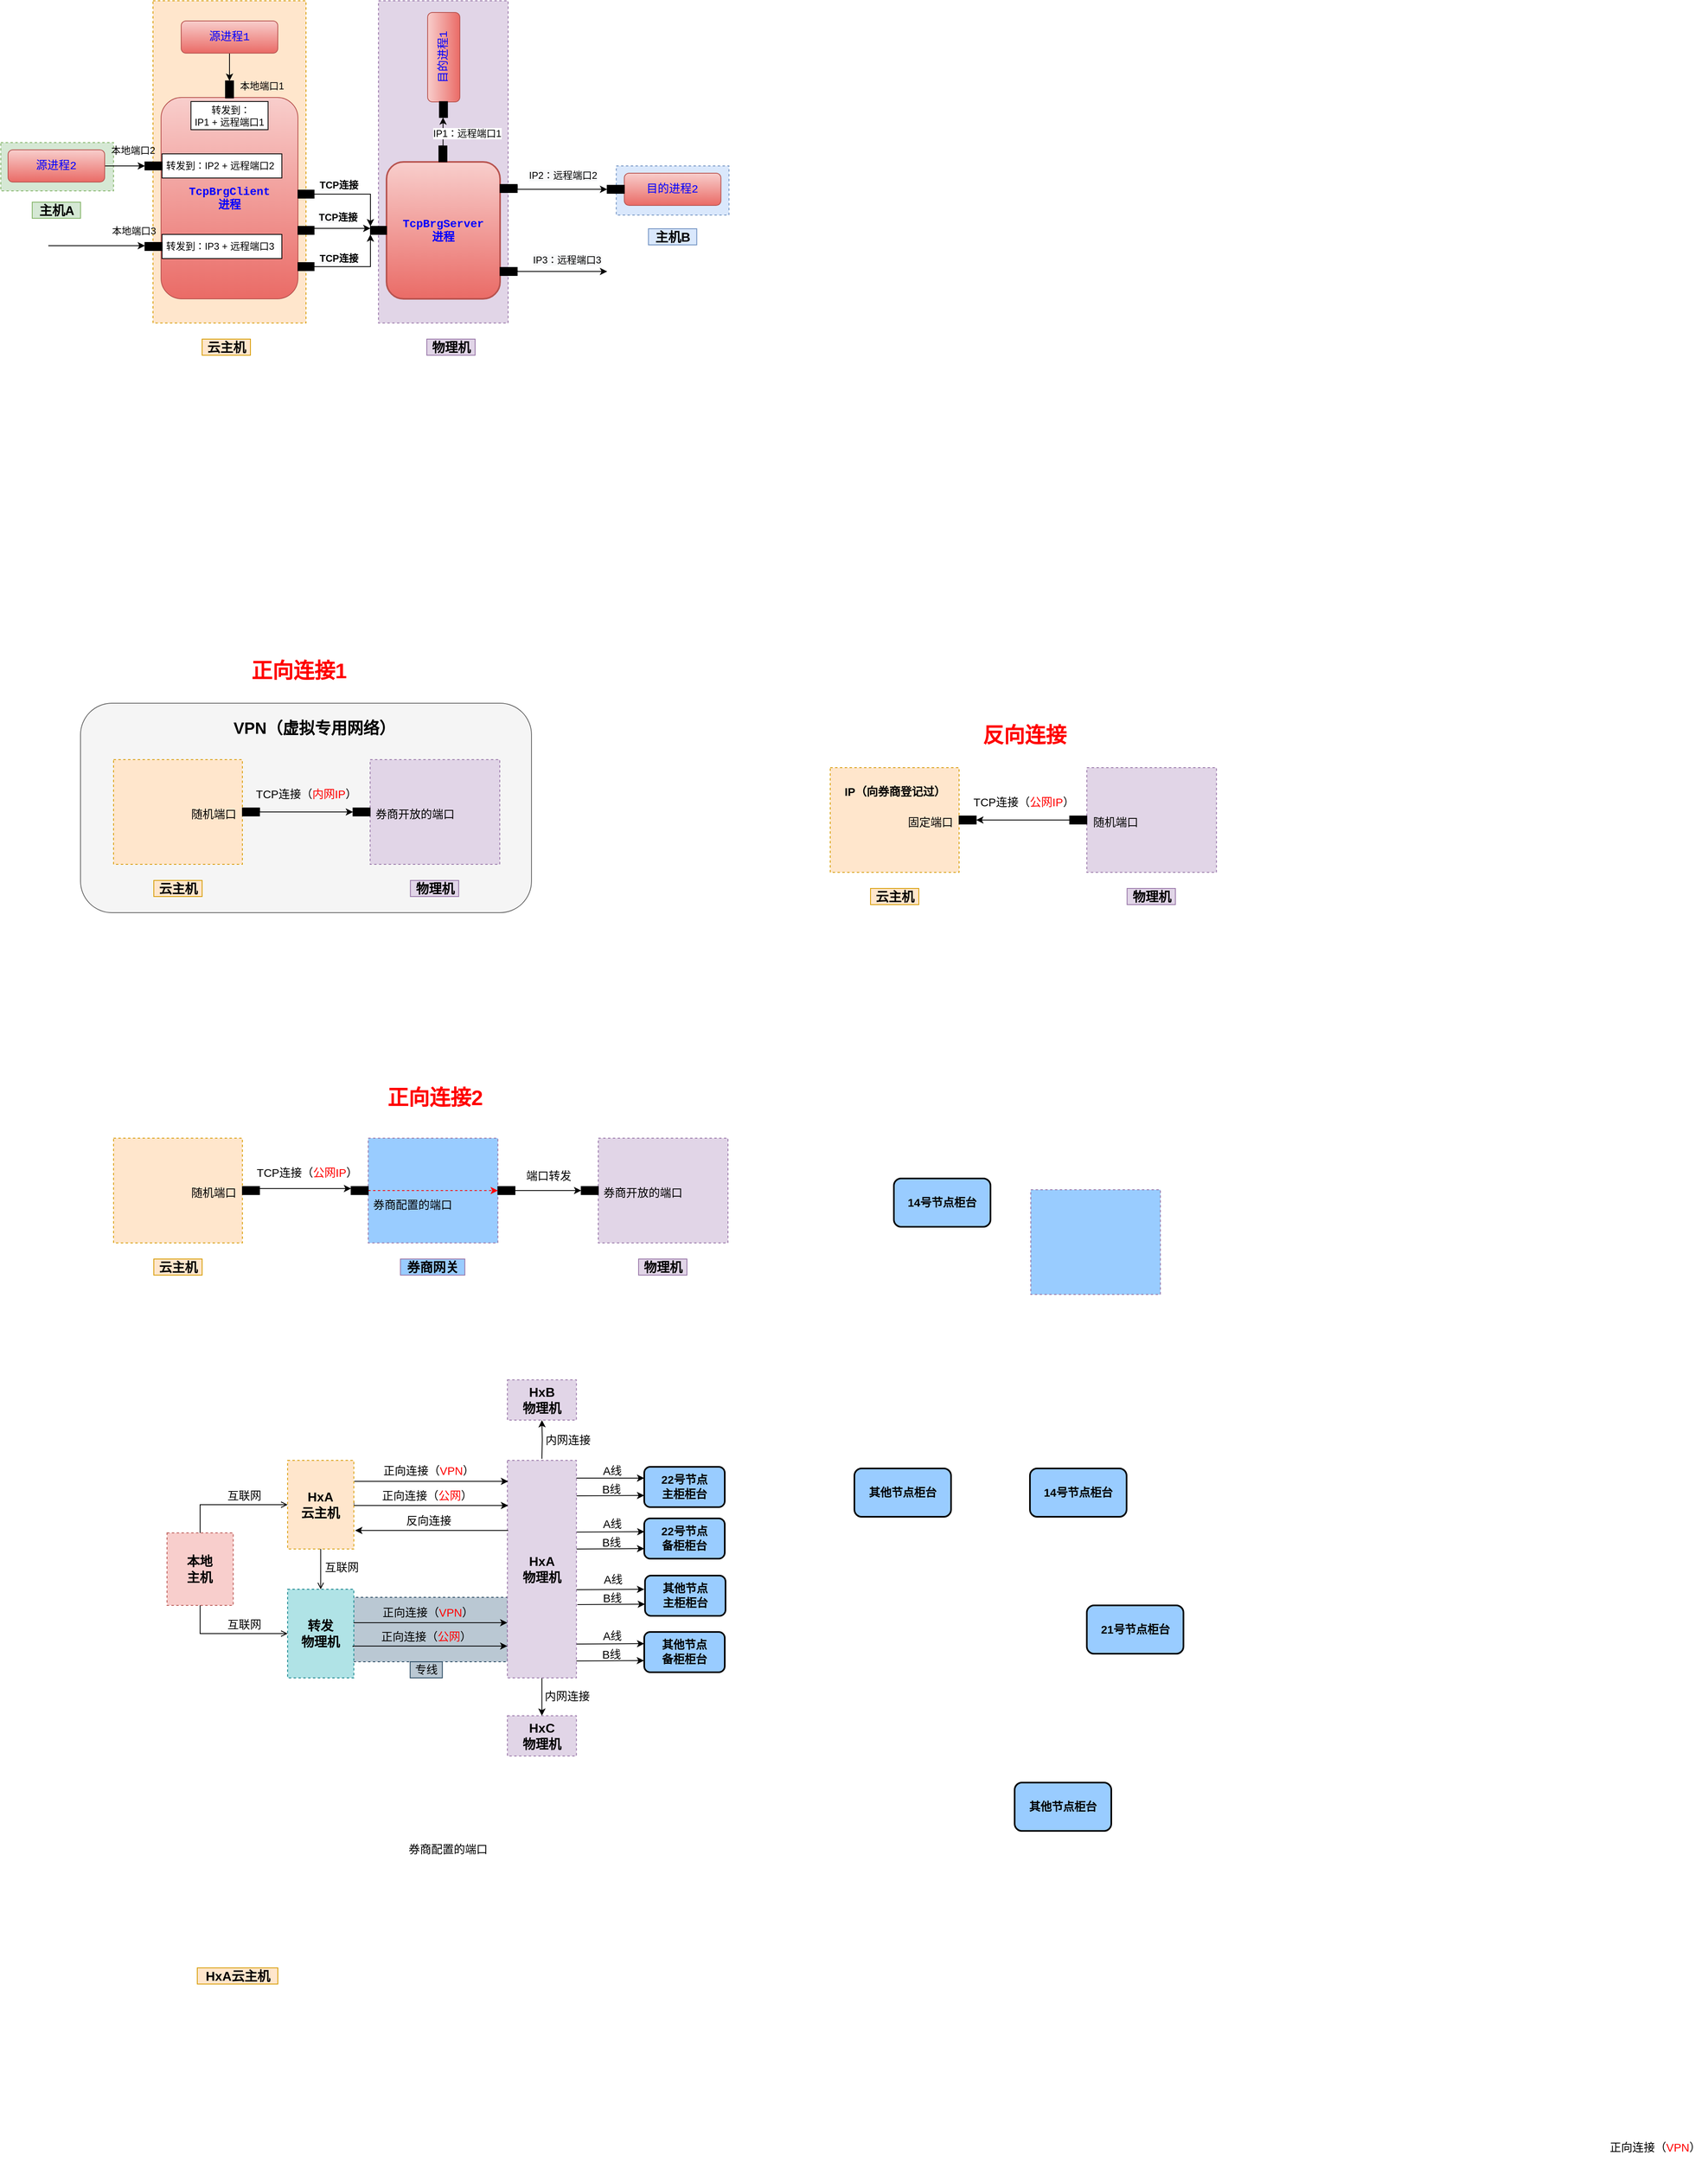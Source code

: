 <mxfile version="17.4.1" type="github">
  <diagram id="ZvBWjjgQ0p8d6c_FjP97" name="Page-1">
    <mxGraphModel dx="2062" dy="1132" grid="1" gridSize="10" guides="1" tooltips="1" connect="1" arrows="1" fold="1" page="1" pageScale="1" pageWidth="100000" pageHeight="200000" math="0" shadow="0">
      <root>
        <mxCell id="0" />
        <mxCell id="1" parent="0" />
        <mxCell id="j7vHxcb8zDsieq4lH_zf-29" value="" style="rounded=0;whiteSpace=wrap;html=1;dashed=1;fillColor=#bac8d3;strokeColor=#23445d;" vertex="1" parent="1">
          <mxGeometry x="630" y="2200" width="200" height="80" as="geometry" />
        </mxCell>
        <mxCell id="T0Rulth9kIuPlHk8iEL6-117" value="" style="rounded=0;whiteSpace=wrap;html=1;fillColor=#d5e8d4;dashed=1;strokeColor=#82b366;" parent="1" vertex="1">
          <mxGeometry x="201" y="394" width="140" height="60" as="geometry" />
        </mxCell>
        <mxCell id="T0Rulth9kIuPlHk8iEL6-58" value="" style="rounded=1;whiteSpace=wrap;html=1;fillColor=#f5f5f5;fontColor=#333333;strokeColor=#666666;" parent="1" vertex="1">
          <mxGeometry x="300" y="1090" width="560" height="260" as="geometry" />
        </mxCell>
        <mxCell id="Z9xgoCtB_bgihMzi4D6J-79" value="" style="rounded=0;whiteSpace=wrap;html=1;fillColor=#dae8fc;dashed=1;strokeColor=#6c8ebf;" parent="1" vertex="1">
          <mxGeometry x="965.25" y="423" width="140" height="61" as="geometry" />
        </mxCell>
        <mxCell id="Z9xgoCtB_bgihMzi4D6J-59" value="" style="rounded=0;whiteSpace=wrap;html=1;fillColor=#e1d5e7;dashed=1;strokeColor=#9673a6;" parent="1" vertex="1">
          <mxGeometry x="670" y="218" width="161" height="400" as="geometry" />
        </mxCell>
        <mxCell id="Z9xgoCtB_bgihMzi4D6J-57" value="" style="rounded=0;whiteSpace=wrap;html=1;fillColor=#ffe6cc;dashed=1;strokeColor=#d79b00;" parent="1" vertex="1">
          <mxGeometry x="390" y="218" width="190" height="400" as="geometry" />
        </mxCell>
        <mxCell id="Z9xgoCtB_bgihMzi4D6J-1" value="&lt;font face=&quot;Courier New&quot; style=&quot;font-size: 14px&quot; color=&quot;#0000ff&quot;&gt;&lt;span style=&quot;font-weight: 700&quot;&gt;TcpBrgClient&lt;/span&gt;&lt;br style=&quot;font-weight: 700&quot;&gt;&lt;span style=&quot;font-weight: 700&quot;&gt;进程&lt;/span&gt;&lt;/font&gt;" style="rounded=1;whiteSpace=wrap;html=1;fillColor=#f8cecc;gradientColor=#ea6b66;strokeColor=#b85450;" parent="1" vertex="1">
          <mxGeometry x="400" y="338" width="170" height="250" as="geometry" />
        </mxCell>
        <mxCell id="Z9xgoCtB_bgihMzi4D6J-7" value="" style="group" parent="1" vertex="1" connectable="0">
          <mxGeometry x="418.63" y="343" width="114" height="35" as="geometry" />
        </mxCell>
        <mxCell id="Z9xgoCtB_bgihMzi4D6J-2" value="&amp;nbsp;转发到：&lt;br&gt;IP1 + 远程端口1" style="rounded=0;whiteSpace=wrap;html=1;align=center;" parent="Z9xgoCtB_bgihMzi4D6J-7" vertex="1">
          <mxGeometry x="18.5" width="95.75" height="35" as="geometry" />
        </mxCell>
        <mxCell id="Z9xgoCtB_bgihMzi4D6J-8" value="本地端口1" style="text;html=1;resizable=0;autosize=1;align=center;verticalAlign=middle;points=[];fillColor=none;strokeColor=none;rounded=0;" parent="1" vertex="1">
          <mxGeometry x="489.63" y="314" width="70" height="20" as="geometry" />
        </mxCell>
        <mxCell id="Z9xgoCtB_bgihMzi4D6J-10" value="" style="group" parent="1" vertex="1" connectable="0">
          <mxGeometry x="380" y="508" width="170" height="30" as="geometry" />
        </mxCell>
        <mxCell id="Z9xgoCtB_bgihMzi4D6J-11" value="&amp;nbsp;转发到：IP3 + 远程端口3" style="rounded=0;whiteSpace=wrap;html=1;align=left;" parent="Z9xgoCtB_bgihMzi4D6J-10" vertex="1">
          <mxGeometry x="21.25" width="148.75" height="30" as="geometry" />
        </mxCell>
        <mxCell id="Z9xgoCtB_bgihMzi4D6J-12" value="" style="rounded=0;whiteSpace=wrap;html=1;fillColor=#000000;" parent="Z9xgoCtB_bgihMzi4D6J-10" vertex="1">
          <mxGeometry y="10" width="21.25" height="10" as="geometry" />
        </mxCell>
        <mxCell id="Z9xgoCtB_bgihMzi4D6J-13" value="" style="group" parent="1" vertex="1" connectable="0">
          <mxGeometry x="380" y="408" width="170" height="30" as="geometry" />
        </mxCell>
        <mxCell id="Z9xgoCtB_bgihMzi4D6J-14" value="&amp;nbsp;转发到：IP2 + 远程端口2" style="rounded=0;whiteSpace=wrap;html=1;align=left;" parent="Z9xgoCtB_bgihMzi4D6J-13" vertex="1">
          <mxGeometry x="21.25" width="148.75" height="30" as="geometry" />
        </mxCell>
        <mxCell id="Z9xgoCtB_bgihMzi4D6J-15" value="" style="rounded=0;whiteSpace=wrap;html=1;fillColor=#000000;" parent="Z9xgoCtB_bgihMzi4D6J-13" vertex="1">
          <mxGeometry y="10" width="21.25" height="10" as="geometry" />
        </mxCell>
        <mxCell id="Z9xgoCtB_bgihMzi4D6J-20" value="本地端口2" style="text;html=1;resizable=0;autosize=1;align=center;verticalAlign=middle;points=[];fillColor=none;strokeColor=none;rounded=0;" parent="1" vertex="1">
          <mxGeometry x="330" y="394" width="70" height="20" as="geometry" />
        </mxCell>
        <mxCell id="Z9xgoCtB_bgihMzi4D6J-21" value="本地端口3" style="text;html=1;resizable=0;autosize=1;align=center;verticalAlign=middle;points=[];fillColor=none;strokeColor=none;rounded=0;" parent="1" vertex="1">
          <mxGeometry x="331" y="494" width="70" height="20" as="geometry" />
        </mxCell>
        <mxCell id="Z9xgoCtB_bgihMzi4D6J-23" value="&lt;font face=&quot;Courier New&quot; style=&quot;font-size: 14px&quot; color=&quot;#0000ff&quot;&gt;&lt;span style=&quot;font-weight: 700&quot;&gt;TcpBrgServer&lt;/span&gt;&lt;br style=&quot;font-weight: 700&quot;&gt;&lt;span style=&quot;font-weight: 700&quot;&gt;进程&lt;/span&gt;&lt;/font&gt;" style="rounded=1;whiteSpace=wrap;html=1;strokeWidth=2;fillColor=#f8cecc;strokeColor=#b85450;gradientColor=#ea6b66;" parent="1" vertex="1">
          <mxGeometry x="680" y="418" width="141" height="170" as="geometry" />
        </mxCell>
        <mxCell id="Z9xgoCtB_bgihMzi4D6J-31" style="edgeStyle=orthogonalEdgeStyle;rounded=0;orthogonalLoop=1;jettySize=auto;html=1;exitX=1;exitY=0.5;exitDx=0;exitDy=0;entryX=0;entryY=0;entryDx=0;entryDy=0;" parent="1" source="Z9xgoCtB_bgihMzi4D6J-24" target="Z9xgoCtB_bgihMzi4D6J-30" edge="1">
          <mxGeometry relative="1" as="geometry" />
        </mxCell>
        <mxCell id="Z9xgoCtB_bgihMzi4D6J-24" value="" style="rounded=0;whiteSpace=wrap;html=1;fillColor=#000000;" parent="1" vertex="1">
          <mxGeometry x="570" y="453" width="20" height="10" as="geometry" />
        </mxCell>
        <mxCell id="Z9xgoCtB_bgihMzi4D6J-32" style="edgeStyle=orthogonalEdgeStyle;rounded=0;orthogonalLoop=1;jettySize=auto;html=1;exitX=1;exitY=0.25;exitDx=0;exitDy=0;entryX=0;entryY=0.25;entryDx=0;entryDy=0;" parent="1" source="Z9xgoCtB_bgihMzi4D6J-25" target="Z9xgoCtB_bgihMzi4D6J-30" edge="1">
          <mxGeometry relative="1" as="geometry">
            <mxPoint x="740" y="501" as="targetPoint" />
          </mxGeometry>
        </mxCell>
        <mxCell id="Z9xgoCtB_bgihMzi4D6J-25" value="" style="rounded=0;whiteSpace=wrap;html=1;fillColor=#000000;" parent="1" vertex="1">
          <mxGeometry x="570" y="498" width="20" height="10" as="geometry" />
        </mxCell>
        <mxCell id="Z9xgoCtB_bgihMzi4D6J-33" style="edgeStyle=orthogonalEdgeStyle;rounded=0;orthogonalLoop=1;jettySize=auto;html=1;exitX=1;exitY=0.5;exitDx=0;exitDy=0;entryX=0;entryY=1;entryDx=0;entryDy=0;" parent="1" source="Z9xgoCtB_bgihMzi4D6J-26" target="Z9xgoCtB_bgihMzi4D6J-30" edge="1">
          <mxGeometry relative="1" as="geometry">
            <mxPoint x="740" y="503" as="targetPoint" />
          </mxGeometry>
        </mxCell>
        <mxCell id="Z9xgoCtB_bgihMzi4D6J-26" value="" style="rounded=0;whiteSpace=wrap;html=1;fillColor=#000000;" parent="1" vertex="1">
          <mxGeometry x="570" y="543" width="20" height="10" as="geometry" />
        </mxCell>
        <mxCell id="Z9xgoCtB_bgihMzi4D6J-30" value="" style="rounded=0;whiteSpace=wrap;html=1;fillColor=#000000;" parent="1" vertex="1">
          <mxGeometry x="660" y="498" width="20" height="10" as="geometry" />
        </mxCell>
        <mxCell id="Z9xgoCtB_bgihMzi4D6J-58" value="&lt;font style=&quot;font-size: 16px&quot;&gt;云主机&lt;/font&gt;" style="text;html=1;align=center;verticalAlign=middle;resizable=0;points=[];autosize=1;strokeColor=#d79b00;fillColor=#ffe6cc;fontStyle=1" parent="1" vertex="1">
          <mxGeometry x="451" y="638" width="60" height="20" as="geometry" />
        </mxCell>
        <mxCell id="Z9xgoCtB_bgihMzi4D6J-61" value="&lt;font style=&quot;font-size: 16px&quot;&gt;物理机&lt;/font&gt;" style="text;html=1;align=center;verticalAlign=middle;resizable=0;points=[];autosize=1;strokeColor=#9673a6;fillColor=#e1d5e7;fontStyle=1" parent="1" vertex="1">
          <mxGeometry x="730" y="638" width="60" height="20" as="geometry" />
        </mxCell>
        <mxCell id="Z9xgoCtB_bgihMzi4D6J-74" style="edgeStyle=orthogonalEdgeStyle;rounded=0;orthogonalLoop=1;jettySize=auto;html=1;exitX=1;exitY=0.5;exitDx=0;exitDy=0;entryX=0;entryY=0.75;entryDx=0;entryDy=0;fontSize=16;" parent="1" edge="1">
          <mxGeometry relative="1" as="geometry">
            <mxPoint x="747.006" y="398.175" as="sourcePoint" />
            <mxPoint x="750.186" y="362.825" as="targetPoint" />
          </mxGeometry>
        </mxCell>
        <mxCell id="Z9xgoCtB_bgihMzi4D6J-73" value="" style="rounded=0;whiteSpace=wrap;html=1;fillColor=#000000;rotation=-90;" parent="1" vertex="1">
          <mxGeometry x="740.181" y="403" width="19.651" height="10" as="geometry" />
        </mxCell>
        <mxCell id="Z9xgoCtB_bgihMzi4D6J-78" style="edgeStyle=orthogonalEdgeStyle;rounded=0;orthogonalLoop=1;jettySize=auto;html=1;exitX=1;exitY=0.25;exitDx=0;exitDy=0;entryX=0;entryY=0.5;entryDx=0;entryDy=0;fontSize=16;" parent="1" edge="1">
          <mxGeometry relative="1" as="geometry">
            <Array as="points">
              <mxPoint x="842" y="554" />
            </Array>
            <mxPoint x="842.25" y="552.5" as="sourcePoint" />
            <mxPoint x="954" y="554" as="targetPoint" />
          </mxGeometry>
        </mxCell>
        <mxCell id="Z9xgoCtB_bgihMzi4D6J-75" value="" style="rounded=0;whiteSpace=wrap;html=1;fillColor=#000000;" parent="1" vertex="1">
          <mxGeometry x="821" y="549" width="21.25" height="10" as="geometry" />
        </mxCell>
        <mxCell id="Z9xgoCtB_bgihMzi4D6J-77" style="edgeStyle=orthogonalEdgeStyle;rounded=0;orthogonalLoop=1;jettySize=auto;html=1;exitX=1;exitY=0;exitDx=0;exitDy=0;entryX=0;entryY=0.5;entryDx=0;entryDy=0;fontSize=16;" parent="1" target="Z9xgoCtB_bgihMzi4D6J-43" edge="1">
          <mxGeometry relative="1" as="geometry">
            <Array as="points">
              <mxPoint x="842" y="452" />
            </Array>
            <mxPoint x="842.25" y="447" as="sourcePoint" />
          </mxGeometry>
        </mxCell>
        <mxCell id="Z9xgoCtB_bgihMzi4D6J-76" value="" style="rounded=0;whiteSpace=wrap;html=1;fillColor=#000000;" parent="1" vertex="1">
          <mxGeometry x="821" y="446" width="21.25" height="10" as="geometry" />
        </mxCell>
        <mxCell id="Z9xgoCtB_bgihMzi4D6J-80" value="&lt;font style=&quot;font-size: 16px&quot;&gt;主机B&lt;/font&gt;" style="text;html=1;align=center;verticalAlign=middle;resizable=0;points=[];autosize=1;strokeColor=#6c8ebf;fillColor=#dae8fc;fontStyle=1" parent="1" vertex="1">
          <mxGeometry x="1005.25" y="501" width="60" height="20" as="geometry" />
        </mxCell>
        <mxCell id="T0Rulth9kIuPlHk8iEL6-3" value="" style="rounded=0;whiteSpace=wrap;html=1;fillColor=#e1d5e7;dashed=1;strokeColor=#9673a6;" parent="1" vertex="1">
          <mxGeometry x="659.62" y="1160" width="161" height="130" as="geometry" />
        </mxCell>
        <mxCell id="T0Rulth9kIuPlHk8iEL6-4" value="" style="rounded=0;whiteSpace=wrap;html=1;fillColor=#ffe6cc;dashed=1;strokeColor=#d79b00;" parent="1" vertex="1">
          <mxGeometry x="341" y="1160" width="160" height="130" as="geometry" />
        </mxCell>
        <mxCell id="T0Rulth9kIuPlHk8iEL6-47" value="&lt;span style=&quot;font-size: 16px&quot;&gt;云主机&lt;/span&gt;" style="text;html=1;align=center;verticalAlign=middle;resizable=0;points=[];autosize=1;strokeColor=#d79b00;fillColor=#ffe6cc;fontStyle=1" parent="1" vertex="1">
          <mxGeometry x="391" y="1310" width="60" height="20" as="geometry" />
        </mxCell>
        <mxCell id="T0Rulth9kIuPlHk8iEL6-48" value="&lt;font style=&quot;font-size: 16px&quot;&gt;物理机&lt;/font&gt;" style="text;html=1;align=center;verticalAlign=middle;resizable=0;points=[];autosize=1;strokeColor=#9673a6;fillColor=#e1d5e7;fontStyle=1" parent="1" vertex="1">
          <mxGeometry x="709.62" y="1310" width="60" height="20" as="geometry" />
        </mxCell>
        <mxCell id="T0Rulth9kIuPlHk8iEL6-59" value="&lt;b&gt;&lt;font style=&quot;font-size: 20px&quot;&gt;VPN（虚拟专用网络）&lt;/font&gt;&lt;/b&gt;" style="text;html=1;resizable=0;autosize=1;align=center;verticalAlign=middle;points=[];fillColor=none;strokeColor=none;rounded=0;" parent="1" vertex="1">
          <mxGeometry x="480" y="1110" width="220" height="20" as="geometry" />
        </mxCell>
        <mxCell id="T0Rulth9kIuPlHk8iEL6-60" value="" style="rounded=0;whiteSpace=wrap;html=1;fillColor=#000000;" parent="1" vertex="1">
          <mxGeometry x="638.37" y="1220" width="21.25" height="10" as="geometry" />
        </mxCell>
        <mxCell id="T0Rulth9kIuPlHk8iEL6-61" style="edgeStyle=orthogonalEdgeStyle;rounded=0;orthogonalLoop=1;jettySize=auto;html=1;exitX=1;exitY=0;exitDx=0;exitDy=0;entryX=0;entryY=0.5;entryDx=0;entryDy=0;fontSize=16;" parent="1" source="T0Rulth9kIuPlHk8iEL6-62" target="T0Rulth9kIuPlHk8iEL6-60" edge="1">
          <mxGeometry relative="1" as="geometry">
            <Array as="points">
              <mxPoint x="522" y="1225" />
            </Array>
          </mxGeometry>
        </mxCell>
        <mxCell id="T0Rulth9kIuPlHk8iEL6-62" value="" style="rounded=0;whiteSpace=wrap;html=1;fillColor=#000000;" parent="1" vertex="1">
          <mxGeometry x="501" y="1220" width="21.25" height="10" as="geometry" />
        </mxCell>
        <mxCell id="T0Rulth9kIuPlHk8iEL6-63" value="&lt;font style=&quot;font-size: 14px&quot;&gt;TCP连接（&lt;font color=&quot;#ff0000&quot;&gt;内网IP&lt;/font&gt;）&lt;br&gt;&lt;/font&gt;" style="text;html=1;resizable=0;autosize=1;align=center;verticalAlign=middle;points=[];fillColor=none;strokeColor=none;rounded=0;fontSize=24;imageWidth=26;imageAspect=0;" parent="1" vertex="1">
          <mxGeometry x="510" y="1180" width="140" height="40" as="geometry" />
        </mxCell>
        <mxCell id="T0Rulth9kIuPlHk8iEL6-64" value="&lt;font style=&quot;font-size: 14px&quot;&gt;券商开放的端口&lt;/font&gt;" style="text;html=1;resizable=0;autosize=1;align=center;verticalAlign=middle;points=[];fillColor=none;strokeColor=none;rounded=0;fontSize=24;" parent="1" vertex="1">
          <mxGeometry x="659.62" y="1205" width="110" height="40" as="geometry" />
        </mxCell>
        <mxCell id="T0Rulth9kIuPlHk8iEL6-65" value="&lt;font style=&quot;font-size: 14px&quot;&gt;随机端口&lt;/font&gt;" style="text;html=1;resizable=0;autosize=1;align=center;verticalAlign=middle;points=[];fillColor=none;strokeColor=none;rounded=0;fontSize=24;" parent="1" vertex="1">
          <mxGeometry x="430" y="1205" width="70" height="40" as="geometry" />
        </mxCell>
        <mxCell id="T0Rulth9kIuPlHk8iEL6-66" value="&lt;b&gt;&lt;font style=&quot;font-size: 26px&quot;&gt;正向连接1&lt;/font&gt;&lt;/b&gt;" style="text;html=1;resizable=0;autosize=1;align=center;verticalAlign=middle;points=[];fillColor=none;strokeColor=none;rounded=0;fontColor=#FF0000;" parent="1" vertex="1">
          <mxGeometry x="506" y="1040" width="130" height="20" as="geometry" />
        </mxCell>
        <mxCell id="T0Rulth9kIuPlHk8iEL6-69" value="" style="rounded=0;whiteSpace=wrap;html=1;fillColor=#e1d5e7;dashed=1;strokeColor=#9673a6;" parent="1" vertex="1">
          <mxGeometry x="1549.62" y="1170" width="161" height="130" as="geometry" />
        </mxCell>
        <mxCell id="T0Rulth9kIuPlHk8iEL6-70" value="" style="rounded=0;whiteSpace=wrap;html=1;fillColor=#ffe6cc;dashed=1;strokeColor=#d79b00;" parent="1" vertex="1">
          <mxGeometry x="1231" y="1170" width="160" height="130" as="geometry" />
        </mxCell>
        <mxCell id="T0Rulth9kIuPlHk8iEL6-71" value="&lt;span style=&quot;font-size: 16px&quot;&gt;云主机&lt;/span&gt;" style="text;html=1;align=center;verticalAlign=middle;resizable=0;points=[];autosize=1;strokeColor=#d79b00;fillColor=#ffe6cc;fontStyle=1" parent="1" vertex="1">
          <mxGeometry x="1281" y="1320" width="60" height="20" as="geometry" />
        </mxCell>
        <mxCell id="T0Rulth9kIuPlHk8iEL6-72" value="&lt;font style=&quot;font-size: 16px&quot;&gt;物理机&lt;/font&gt;" style="text;html=1;align=center;verticalAlign=middle;resizable=0;points=[];autosize=1;strokeColor=#9673a6;fillColor=#e1d5e7;fontStyle=1" parent="1" vertex="1">
          <mxGeometry x="1599.62" y="1320" width="60" height="20" as="geometry" />
        </mxCell>
        <mxCell id="T0Rulth9kIuPlHk8iEL6-81" style="edgeStyle=orthogonalEdgeStyle;rounded=0;orthogonalLoop=1;jettySize=auto;html=1;entryX=1;entryY=0.5;entryDx=0;entryDy=0;fontSize=14;fontColor=#FF0000;" parent="1" source="T0Rulth9kIuPlHk8iEL6-74" target="T0Rulth9kIuPlHk8iEL6-76" edge="1">
          <mxGeometry relative="1" as="geometry" />
        </mxCell>
        <mxCell id="T0Rulth9kIuPlHk8iEL6-74" value="" style="rounded=0;whiteSpace=wrap;html=1;fillColor=#000000;" parent="1" vertex="1">
          <mxGeometry x="1528.37" y="1230" width="21.25" height="10" as="geometry" />
        </mxCell>
        <mxCell id="T0Rulth9kIuPlHk8iEL6-76" value="" style="rounded=0;whiteSpace=wrap;html=1;fillColor=#000000;" parent="1" vertex="1">
          <mxGeometry x="1391" y="1230" width="21.25" height="10" as="geometry" />
        </mxCell>
        <mxCell id="T0Rulth9kIuPlHk8iEL6-77" value="&lt;font style=&quot;font-size: 14px&quot;&gt;TCP连接（&lt;font color=&quot;#ff0000&quot;&gt;公网IP&lt;/font&gt;）&lt;br&gt;&lt;/font&gt;" style="text;html=1;resizable=0;autosize=1;align=center;verticalAlign=middle;points=[];fillColor=none;strokeColor=none;rounded=0;fontSize=24;imageWidth=26;imageAspect=0;" parent="1" vertex="1">
          <mxGeometry x="1401" y="1190" width="140" height="40" as="geometry" />
        </mxCell>
        <mxCell id="T0Rulth9kIuPlHk8iEL6-78" value="&lt;font style=&quot;font-size: 14px&quot;&gt;随机端口&lt;/font&gt;" style="text;html=1;resizable=0;autosize=1;align=center;verticalAlign=middle;points=[];fillColor=none;strokeColor=none;rounded=0;fontSize=24;" parent="1" vertex="1">
          <mxGeometry x="1549.62" y="1215" width="70" height="40" as="geometry" />
        </mxCell>
        <mxCell id="T0Rulth9kIuPlHk8iEL6-79" value="&lt;font style=&quot;font-size: 14px&quot;&gt;固定端口&lt;/font&gt;" style="text;html=1;resizable=0;autosize=1;align=center;verticalAlign=middle;points=[];fillColor=none;strokeColor=none;rounded=0;fontSize=24;" parent="1" vertex="1">
          <mxGeometry x="1320" y="1215" width="70" height="40" as="geometry" />
        </mxCell>
        <mxCell id="T0Rulth9kIuPlHk8iEL6-80" value="&lt;b&gt;&lt;font style=&quot;font-size: 26px&quot;&gt;反向连接&lt;/font&gt;&lt;/b&gt;" style="text;html=1;resizable=0;autosize=1;align=center;verticalAlign=middle;points=[];fillColor=none;strokeColor=none;rounded=0;fontColor=#FF0000;" parent="1" vertex="1">
          <mxGeometry x="1412.25" y="1120" width="120" height="20" as="geometry" />
        </mxCell>
        <mxCell id="T0Rulth9kIuPlHk8iEL6-82" value="&lt;span&gt;&lt;font style=&quot;font-size: 14px&quot;&gt;&lt;b&gt;IP（向券商登记过）&lt;/b&gt;&lt;/font&gt;&lt;/span&gt;" style="text;html=1;resizable=0;autosize=1;align=center;verticalAlign=middle;points=[];fillColor=none;strokeColor=none;rounded=0;fontStyle=0" parent="1" vertex="1">
          <mxGeometry x="1241" y="1190" width="140" height="20" as="geometry" />
        </mxCell>
        <mxCell id="T0Rulth9kIuPlHk8iEL6-84" value="" style="rounded=0;whiteSpace=wrap;html=1;fillColor=#e1d5e7;dashed=1;strokeColor=#9673a6;" parent="1" vertex="1">
          <mxGeometry x="943.0" y="1630" width="161" height="130" as="geometry" />
        </mxCell>
        <mxCell id="T0Rulth9kIuPlHk8iEL6-85" value="" style="rounded=0;whiteSpace=wrap;html=1;fillColor=#ffe6cc;dashed=1;strokeColor=#d79b00;" parent="1" vertex="1">
          <mxGeometry x="341" y="1630" width="160" height="130" as="geometry" />
        </mxCell>
        <mxCell id="T0Rulth9kIuPlHk8iEL6-86" value="&lt;span style=&quot;font-size: 16px&quot;&gt;云主机&lt;/span&gt;" style="text;html=1;align=center;verticalAlign=middle;resizable=0;points=[];autosize=1;strokeColor=#d79b00;fillColor=#ffe6cc;fontStyle=1" parent="1" vertex="1">
          <mxGeometry x="391" y="1780" width="60" height="20" as="geometry" />
        </mxCell>
        <mxCell id="T0Rulth9kIuPlHk8iEL6-87" value="&lt;font style=&quot;font-size: 16px&quot;&gt;物理机&lt;/font&gt;" style="text;html=1;align=center;verticalAlign=middle;resizable=0;points=[];autosize=1;strokeColor=#9673a6;fillColor=#e1d5e7;fontStyle=1" parent="1" vertex="1">
          <mxGeometry x="993.0" y="1780" width="60" height="20" as="geometry" />
        </mxCell>
        <mxCell id="T0Rulth9kIuPlHk8iEL6-89" value="" style="rounded=0;whiteSpace=wrap;html=1;fillColor=#000000;" parent="1" vertex="1">
          <mxGeometry x="921.75" y="1690" width="21.25" height="10" as="geometry" />
        </mxCell>
        <mxCell id="T0Rulth9kIuPlHk8iEL6-100" style="edgeStyle=orthogonalEdgeStyle;rounded=0;orthogonalLoop=1;jettySize=auto;html=1;exitX=1;exitY=0.25;exitDx=0;exitDy=0;entryX=0;entryY=0.25;entryDx=0;entryDy=0;fontSize=14;fontColor=#FF0000;" parent="1" source="T0Rulth9kIuPlHk8iEL6-91" target="T0Rulth9kIuPlHk8iEL6-98" edge="1">
          <mxGeometry relative="1" as="geometry" />
        </mxCell>
        <mxCell id="T0Rulth9kIuPlHk8iEL6-91" value="" style="rounded=0;whiteSpace=wrap;html=1;fillColor=#000000;" parent="1" vertex="1">
          <mxGeometry x="501" y="1690" width="21.25" height="10" as="geometry" />
        </mxCell>
        <mxCell id="T0Rulth9kIuPlHk8iEL6-92" value="&lt;font style=&quot;font-size: 14px&quot;&gt;TCP连接（&lt;font color=&quot;#ff0000&quot;&gt;公网IP&lt;/font&gt;）&lt;br&gt;&lt;/font&gt;" style="text;html=1;resizable=0;autosize=1;align=center;verticalAlign=middle;points=[];fillColor=none;strokeColor=none;rounded=0;fontSize=24;imageWidth=26;imageAspect=0;" parent="1" vertex="1">
          <mxGeometry x="511" y="1650" width="140" height="40" as="geometry" />
        </mxCell>
        <mxCell id="T0Rulth9kIuPlHk8iEL6-93" value="&lt;font style=&quot;font-size: 14px&quot;&gt;券商开放的端口&lt;/font&gt;" style="text;html=1;resizable=0;autosize=1;align=center;verticalAlign=middle;points=[];fillColor=none;strokeColor=none;rounded=0;fontSize=24;" parent="1" vertex="1">
          <mxGeometry x="943" y="1675" width="110" height="40" as="geometry" />
        </mxCell>
        <mxCell id="T0Rulth9kIuPlHk8iEL6-94" value="&lt;font style=&quot;font-size: 14px&quot;&gt;随机端口&lt;/font&gt;" style="text;html=1;resizable=0;autosize=1;align=center;verticalAlign=middle;points=[];fillColor=none;strokeColor=none;rounded=0;fontSize=24;" parent="1" vertex="1">
          <mxGeometry x="430" y="1675" width="70" height="40" as="geometry" />
        </mxCell>
        <mxCell id="T0Rulth9kIuPlHk8iEL6-95" value="&lt;b&gt;&lt;font style=&quot;font-size: 26px&quot;&gt;正向连接2&lt;/font&gt;&lt;/b&gt;" style="text;html=1;resizable=0;autosize=1;align=center;verticalAlign=middle;points=[];fillColor=none;strokeColor=none;rounded=0;fontColor=#FF0000;" parent="1" vertex="1">
          <mxGeometry x="675.12" y="1570" width="130" height="20" as="geometry" />
        </mxCell>
        <mxCell id="T0Rulth9kIuPlHk8iEL6-96" value="" style="rounded=0;whiteSpace=wrap;html=1;fillColor=#99CCFF;dashed=1;strokeColor=#9673a6;" parent="1" vertex="1">
          <mxGeometry x="657.25" y="1630" width="161" height="130" as="geometry" />
        </mxCell>
        <mxCell id="T0Rulth9kIuPlHk8iEL6-97" value="&lt;font style=&quot;font-size: 16px&quot;&gt;券商网关&lt;/font&gt;" style="text;html=1;align=center;verticalAlign=middle;resizable=0;points=[];autosize=1;strokeColor=#9673a6;fillColor=#99CCFF;fontStyle=1" parent="1" vertex="1">
          <mxGeometry x="697.25" y="1780" width="80" height="20" as="geometry" />
        </mxCell>
        <mxCell id="T0Rulth9kIuPlHk8iEL6-104" style="edgeStyle=orthogonalEdgeStyle;rounded=0;orthogonalLoop=1;jettySize=auto;html=1;exitX=1;exitY=0.5;exitDx=0;exitDy=0;entryX=1;entryY=0.5;entryDx=0;entryDy=0;fontSize=14;fontColor=#9999FF;dashed=1;strokeColor=#FF0000;" parent="1" source="T0Rulth9kIuPlHk8iEL6-98" target="T0Rulth9kIuPlHk8iEL6-96" edge="1">
          <mxGeometry relative="1" as="geometry">
            <Array as="points">
              <mxPoint x="750" y="1695" />
              <mxPoint x="750" y="1695" />
            </Array>
          </mxGeometry>
        </mxCell>
        <mxCell id="T0Rulth9kIuPlHk8iEL6-98" value="" style="rounded=0;whiteSpace=wrap;html=1;fillColor=#000000;" parent="1" vertex="1">
          <mxGeometry x="636" y="1690" width="21.25" height="10" as="geometry" />
        </mxCell>
        <mxCell id="T0Rulth9kIuPlHk8iEL6-99" value="&lt;font style=&quot;font-size: 14px&quot;&gt;券商配置的端口&lt;/font&gt;" style="text;html=1;resizable=0;autosize=1;align=center;verticalAlign=middle;points=[];fillColor=none;strokeColor=none;rounded=0;fontSize=24;" parent="1" vertex="1">
          <mxGeometry x="657.25" y="1690" width="110" height="40" as="geometry" />
        </mxCell>
        <mxCell id="T0Rulth9kIuPlHk8iEL6-102" style="edgeStyle=orthogonalEdgeStyle;rounded=0;orthogonalLoop=1;jettySize=auto;html=1;exitX=1;exitY=0.5;exitDx=0;exitDy=0;entryX=0;entryY=0.5;entryDx=0;entryDy=0;fontSize=14;fontColor=#9999FF;" parent="1" source="T0Rulth9kIuPlHk8iEL6-101" target="T0Rulth9kIuPlHk8iEL6-89" edge="1">
          <mxGeometry relative="1" as="geometry" />
        </mxCell>
        <mxCell id="T0Rulth9kIuPlHk8iEL6-101" value="" style="rounded=0;whiteSpace=wrap;html=1;fillColor=#000000;" parent="1" vertex="1">
          <mxGeometry x="818.25" y="1690" width="21.25" height="10" as="geometry" />
        </mxCell>
        <mxCell id="T0Rulth9kIuPlHk8iEL6-103" value="&lt;font style=&quot;font-size: 14px&quot;&gt;端口转发&lt;br&gt;&lt;/font&gt;" style="text;html=1;resizable=0;autosize=1;align=center;verticalAlign=middle;points=[];fillColor=none;strokeColor=none;rounded=0;fontSize=24;imageWidth=26;imageAspect=0;" parent="1" vertex="1">
          <mxGeometry x="846" y="1654" width="70" height="40" as="geometry" />
        </mxCell>
        <mxCell id="T0Rulth9kIuPlHk8iEL6-106" value="&lt;span style=&quot;color: rgb(0 , 0 , 0) ; font-family: &amp;#34;helvetica&amp;#34; ; font-size: 12px ; font-style: normal ; font-weight: 400 ; letter-spacing: normal ; text-align: center ; text-indent: 0px ; text-transform: none ; word-spacing: 0px ; background-color: rgb(248 , 249 , 250) ; display: inline ; float: none&quot;&gt;IP2：远程端口2&lt;/span&gt;" style="text;whiteSpace=wrap;html=1;fontSize=14;fontFamily=Courier New;fontColor=#0000FF;" parent="1" vertex="1">
          <mxGeometry x="855" y="420" width="110" height="30" as="geometry" />
        </mxCell>
        <mxCell id="T0Rulth9kIuPlHk8iEL6-107" value="&lt;span style=&quot;color: rgb(0 , 0 , 0) ; font-family: &amp;#34;helvetica&amp;#34; ; font-size: 12px ; font-style: normal ; font-weight: 400 ; letter-spacing: normal ; text-align: center ; text-indent: 0px ; text-transform: none ; word-spacing: 0px ; background-color: rgb(248 , 249 , 250) ; display: inline ; float: none&quot;&gt;IP3：远程端口3&lt;/span&gt;" style="text;whiteSpace=wrap;html=1;fontSize=14;fontFamily=Courier New;fontColor=#0000FF;" parent="1" vertex="1">
          <mxGeometry x="860.25" y="525" width="110" height="30" as="geometry" />
        </mxCell>
        <mxCell id="T0Rulth9kIuPlHk8iEL6-109" value="&lt;span style=&quot;color: rgb(0 , 0 , 0) ; font-family: &amp;#34;helvetica&amp;#34; ; font-size: 12px ; font-style: normal ; font-weight: 400 ; letter-spacing: normal ; text-align: center ; text-indent: 0px ; text-transform: none ; word-spacing: 0px ; background-color: rgb(255 , 255 , 255) ; display: inline ; float: none&quot;&gt;IP1：远程端口1&lt;/span&gt;" style="text;whiteSpace=wrap;html=1;fontSize=14;fontFamily=Courier New;fontColor=#0000FF;" parent="1" vertex="1">
          <mxGeometry x="736" y="368" width="110" height="30" as="geometry" />
        </mxCell>
        <mxCell id="Z9xgoCtB_bgihMzi4D6J-42" value="&lt;span&gt;&lt;font face=&quot;Courier New&quot; style=&quot;font-size: 14px&quot; color=&quot;#0000ff&quot;&gt;目的进程2&lt;/font&gt;&lt;/span&gt;" style="rounded=1;whiteSpace=wrap;html=1;fillColor=#f8cecc;gradientColor=#ea6b66;strokeColor=#b85450;" parent="1" vertex="1">
          <mxGeometry x="975.25" y="432" width="120" height="40" as="geometry" />
        </mxCell>
        <mxCell id="Z9xgoCtB_bgihMzi4D6J-43" value="" style="rounded=0;whiteSpace=wrap;html=1;fillColor=#000000;" parent="1" vertex="1">
          <mxGeometry x="954" y="447" width="21.25" height="10" as="geometry" />
        </mxCell>
        <mxCell id="Z9xgoCtB_bgihMzi4D6J-37" value="&lt;span&gt;&lt;font face=&quot;Courier New&quot; style=&quot;font-size: 14px&quot; color=&quot;#0000ff&quot;&gt;目的进程1&lt;/font&gt;&lt;/span&gt;" style="rounded=1;whiteSpace=wrap;html=1;fillColor=#f8cecc;rotation=-90;gradientColor=#ea6b66;strokeColor=#b85450;" parent="1" vertex="1">
          <mxGeometry x="695.548" y="268" width="110.969" height="40" as="geometry" />
        </mxCell>
        <mxCell id="Z9xgoCtB_bgihMzi4D6J-38" value="" style="rounded=0;whiteSpace=wrap;html=1;fillColor=#000000;rotation=-90;" parent="1" vertex="1">
          <mxGeometry x="740.861" y="348" width="19.651" height="10" as="geometry" />
        </mxCell>
        <mxCell id="Z9xgoCtB_bgihMzi4D6J-72" style="edgeStyle=orthogonalEdgeStyle;rounded=0;orthogonalLoop=1;jettySize=auto;html=1;exitX=0.25;exitY=0;exitDx=0;exitDy=0;entryX=1;entryY=0.5;entryDx=0;entryDy=0;fontSize=16;" parent="1" source="Z9xgoCtB_bgihMzi4D6J-38" target="Z9xgoCtB_bgihMzi4D6J-38" edge="1">
          <mxGeometry relative="1" as="geometry" />
        </mxCell>
        <mxCell id="T0Rulth9kIuPlHk8iEL6-115" style="edgeStyle=orthogonalEdgeStyle;rounded=0;orthogonalLoop=1;jettySize=auto;html=1;exitX=0.5;exitY=1;exitDx=0;exitDy=0;entryX=0;entryY=0.5;entryDx=0;entryDy=0;fontFamily=Courier New;fontSize=14;fontColor=#0000FF;strokeColor=#000000;" parent="1" source="T0Rulth9kIuPlHk8iEL6-114" target="Z9xgoCtB_bgihMzi4D6J-5" edge="1">
          <mxGeometry relative="1" as="geometry" />
        </mxCell>
        <mxCell id="T0Rulth9kIuPlHk8iEL6-114" value="&lt;span&gt;&lt;font face=&quot;Courier New&quot; style=&quot;font-size: 14px&quot; color=&quot;#0000ff&quot;&gt;源进程1&lt;/font&gt;&lt;/span&gt;" style="rounded=1;whiteSpace=wrap;html=1;fillColor=#f8cecc;gradientColor=#ea6b66;strokeColor=#b85450;" parent="1" vertex="1">
          <mxGeometry x="425" y="243" width="120" height="40" as="geometry" />
        </mxCell>
        <mxCell id="T0Rulth9kIuPlHk8iEL6-123" style="edgeStyle=orthogonalEdgeStyle;rounded=0;orthogonalLoop=1;jettySize=auto;html=1;exitX=1;exitY=0.5;exitDx=0;exitDy=0;entryX=0;entryY=0.5;entryDx=0;entryDy=0;fontFamily=Courier New;fontSize=14;fontColor=#0000FF;strokeColor=#000000;" parent="1" source="T0Rulth9kIuPlHk8iEL6-116" target="Z9xgoCtB_bgihMzi4D6J-15" edge="1">
          <mxGeometry relative="1" as="geometry" />
        </mxCell>
        <mxCell id="T0Rulth9kIuPlHk8iEL6-116" value="&lt;span&gt;&lt;font face=&quot;Courier New&quot; style=&quot;font-size: 14px&quot; color=&quot;#0000ff&quot;&gt;源进程2&lt;/font&gt;&lt;/span&gt;" style="rounded=1;whiteSpace=wrap;html=1;fillColor=#f8cecc;gradientColor=#ea6b66;strokeColor=#b85450;" parent="1" vertex="1">
          <mxGeometry x="210" y="403" width="120" height="40" as="geometry" />
        </mxCell>
        <mxCell id="T0Rulth9kIuPlHk8iEL6-119" value="&lt;font style=&quot;font-size: 16px&quot;&gt;主机A&lt;/font&gt;" style="text;html=1;align=center;verticalAlign=middle;resizable=0;points=[];autosize=1;strokeColor=#82b366;fillColor=#d5e8d4;fontStyle=1;" parent="1" vertex="1">
          <mxGeometry x="240" y="468" width="60" height="20" as="geometry" />
        </mxCell>
        <mxCell id="Z9xgoCtB_bgihMzi4D6J-5" value="" style="rounded=0;whiteSpace=wrap;html=1;fillColor=#000000;rotation=90;" parent="1" vertex="1">
          <mxGeometry x="474.38" y="323" width="21.25" height="10" as="geometry" />
        </mxCell>
        <mxCell id="T0Rulth9kIuPlHk8iEL6-124" value="&lt;span style=&quot;color: rgb(0 , 0 , 0) ; font-family: &amp;#34;helvetica&amp;#34; ; font-size: 12px ; font-style: normal ; letter-spacing: normal ; text-align: center ; text-indent: 0px ; text-transform: none ; word-spacing: 0px ; background-color: rgb(248 , 249 , 250) ; display: inline ; float: none&quot;&gt;&lt;b&gt;TCP连接&lt;/b&gt;&lt;/span&gt;" style="text;whiteSpace=wrap;html=1;fontSize=14;fontFamily=Courier New;fontColor=#0000FF;" parent="1" vertex="1">
          <mxGeometry x="595" y="432" width="59" height="30" as="geometry" />
        </mxCell>
        <mxCell id="T0Rulth9kIuPlHk8iEL6-125" value="&lt;span style=&quot;color: rgb(0 , 0 , 0) ; font-family: &amp;#34;helvetica&amp;#34; ; font-size: 12px ; font-style: normal ; letter-spacing: normal ; text-align: center ; text-indent: 0px ; text-transform: none ; word-spacing: 0px ; background-color: rgb(248 , 249 , 250) ; display: inline ; float: none&quot;&gt;&lt;b&gt;TCP连接&lt;/b&gt;&lt;/span&gt;" style="text;whiteSpace=wrap;html=1;fontSize=14;fontFamily=Courier New;fontColor=#0000FF;" parent="1" vertex="1">
          <mxGeometry x="594" y="472" width="59" height="30" as="geometry" />
        </mxCell>
        <mxCell id="T0Rulth9kIuPlHk8iEL6-126" value="&lt;span style=&quot;color: rgb(0 , 0 , 0) ; font-family: &amp;#34;helvetica&amp;#34; ; font-size: 12px ; font-style: normal ; letter-spacing: normal ; text-align: center ; text-indent: 0px ; text-transform: none ; word-spacing: 0px ; background-color: rgb(248 , 249 , 250) ; display: inline ; float: none&quot;&gt;&lt;b&gt;TCP连接&lt;/b&gt;&lt;/span&gt;" style="text;whiteSpace=wrap;html=1;fontSize=14;fontFamily=Courier New;fontColor=#0000FF;" parent="1" vertex="1">
          <mxGeometry x="595" y="523" width="59" height="30" as="geometry" />
        </mxCell>
        <mxCell id="T0Rulth9kIuPlHk8iEL6-130" style="edgeStyle=orthogonalEdgeStyle;rounded=0;orthogonalLoop=1;jettySize=auto;html=1;fontSize=16;" parent="1" edge="1">
          <mxGeometry relative="1" as="geometry">
            <Array as="points">
              <mxPoint x="331" y="522" />
            </Array>
            <mxPoint x="260" y="522" as="sourcePoint" />
            <mxPoint x="380" y="522" as="targetPoint" />
          </mxGeometry>
        </mxCell>
        <mxCell id="T0Rulth9kIuPlHk8iEL6-172" style="edgeStyle=orthogonalEdgeStyle;rounded=0;orthogonalLoop=1;jettySize=auto;html=1;exitX=0.5;exitY=1;exitDx=0;exitDy=0;entryX=0.5;entryY=0;entryDx=0;entryDy=0;fontFamily=Helvetica;fontSize=14;fontColor=#000000;strokeColor=#000000;" parent="1" source="T0Rulth9kIuPlHk8iEL6-131" target="T0Rulth9kIuPlHk8iEL6-166" edge="1">
          <mxGeometry relative="1" as="geometry">
            <mxPoint x="872.935" y="2294" as="sourcePoint" />
          </mxGeometry>
        </mxCell>
        <mxCell id="T0Rulth9kIuPlHk8iEL6-173" style="edgeStyle=orthogonalEdgeStyle;rounded=0;orthogonalLoop=1;jettySize=auto;html=1;exitX=0.5;exitY=0;exitDx=0;exitDy=0;entryX=0.5;entryY=1;entryDx=0;entryDy=0;fontFamily=Helvetica;fontSize=14;fontColor=#000000;strokeColor=#000000;" parent="1" target="T0Rulth9kIuPlHk8iEL6-165" edge="1">
          <mxGeometry relative="1" as="geometry">
            <mxPoint x="872.935" y="2028" as="sourcePoint" />
          </mxGeometry>
        </mxCell>
        <mxCell id="j7vHxcb8zDsieq4lH_zf-4" style="edgeStyle=orthogonalEdgeStyle;rounded=0;orthogonalLoop=1;jettySize=auto;html=1;entryX=0;entryY=0.5;entryDx=0;entryDy=0;endArrow=classic;endFill=1;" edge="1" parent="1">
          <mxGeometry relative="1" as="geometry">
            <mxPoint x="910" y="2052" as="sourcePoint" />
            <mxPoint x="1000" y="2052" as="targetPoint" />
          </mxGeometry>
        </mxCell>
        <mxCell id="j7vHxcb8zDsieq4lH_zf-5" style="edgeStyle=orthogonalEdgeStyle;rounded=0;orthogonalLoop=1;jettySize=auto;html=1;entryX=0;entryY=0.75;entryDx=0;entryDy=0;endArrow=classic;endFill=1;" edge="1" parent="1">
          <mxGeometry relative="1" as="geometry">
            <mxPoint x="916" y="2074" as="sourcePoint" />
            <mxPoint x="1000" y="2073.5" as="targetPoint" />
            <Array as="points">
              <mxPoint x="916" y="2074" />
              <mxPoint x="958" y="2074" />
            </Array>
          </mxGeometry>
        </mxCell>
        <mxCell id="T0Rulth9kIuPlHk8iEL6-131" value="&lt;span style=&quot;font-size: 16px ; font-weight: 700&quot;&gt;HxA&lt;br&gt;物理机&lt;/span&gt;" style="rounded=0;whiteSpace=wrap;html=1;fillColor=#e1d5e7;dashed=1;strokeColor=#9673a6;" parent="1" vertex="1">
          <mxGeometry x="830.06" y="2030" width="85.75" height="270" as="geometry" />
        </mxCell>
        <mxCell id="T0Rulth9kIuPlHk8iEL6-132" value="&lt;span style=&quot;font-size: 16px&quot;&gt;&lt;b&gt;转发&lt;br&gt;物理机&lt;/b&gt;&lt;/span&gt;" style="rounded=0;whiteSpace=wrap;html=1;fillColor=#b0e3e6;dashed=1;strokeColor=#0e8088;" parent="1" vertex="1">
          <mxGeometry x="557.12" y="2190" width="82.25" height="110" as="geometry" />
        </mxCell>
        <mxCell id="T0Rulth9kIuPlHk8iEL6-133" value="&lt;span style=&quot;font-size: 16px&quot;&gt;HxA云主机&lt;/span&gt;" style="text;html=1;align=center;verticalAlign=middle;resizable=0;points=[];autosize=1;strokeColor=#d79b00;fillColor=#ffe6cc;fontStyle=1" parent="1" vertex="1">
          <mxGeometry x="445.0" y="2660" width="100" height="20" as="geometry" />
        </mxCell>
        <mxCell id="T0Rulth9kIuPlHk8iEL6-142" value="" style="rounded=0;whiteSpace=wrap;html=1;fillColor=#99CCFF;dashed=1;strokeColor=#9673a6;" parent="1" vertex="1">
          <mxGeometry x="1480" y="1694" width="161" height="130" as="geometry" />
        </mxCell>
        <mxCell id="T0Rulth9kIuPlHk8iEL6-143" value="&lt;font style=&quot;font-size: 14px&quot;&gt;专线&lt;/font&gt;" style="text;html=1;align=center;verticalAlign=middle;resizable=0;points=[];autosize=1;strokeColor=#23445d;fillColor=#bac8d3;fontStyle=0" parent="1" vertex="1">
          <mxGeometry x="709.32" y="2280" width="40" height="20" as="geometry" />
        </mxCell>
        <mxCell id="T0Rulth9kIuPlHk8iEL6-146" value="&lt;font style=&quot;font-size: 14px&quot;&gt;券商配置的端口&lt;/font&gt;" style="text;html=1;resizable=0;autosize=1;align=center;verticalAlign=middle;points=[];fillColor=none;strokeColor=none;rounded=0;fontSize=24;" parent="1" vertex="1">
          <mxGeometry x="701.25" y="2490" width="110" height="40" as="geometry" />
        </mxCell>
        <mxCell id="T0Rulth9kIuPlHk8iEL6-157" value="&lt;font style=&quot;font-size: 14px&quot;&gt;正向连接（&lt;font color=&quot;#ff0000&quot;&gt;VPN&lt;/font&gt;）&lt;br&gt;&lt;/font&gt;" style="text;html=1;resizable=0;autosize=1;align=center;verticalAlign=middle;points=[];fillColor=none;strokeColor=none;rounded=0;fontSize=24;imageWidth=26;imageAspect=0;" parent="1" vertex="1">
          <mxGeometry x="2190" y="2860" width="130" height="40" as="geometry" />
        </mxCell>
        <mxCell id="T0Rulth9kIuPlHk8iEL6-159" value="&lt;font color=&quot;#000000&quot; face=&quot;Helvetica&quot;&gt;&lt;b&gt;14号节点柜台&lt;/b&gt;&lt;/font&gt;" style="rounded=1;whiteSpace=wrap;html=1;labelBackgroundColor=#99CCFF;fontFamily=Courier New;fontSize=14;fontColor=#0000FF;strokeWidth=2;fillColor=#99CCFF;gradientColor=none;" parent="1" vertex="1">
          <mxGeometry x="1310" y="1680" width="120" height="60" as="geometry" />
        </mxCell>
        <mxCell id="T0Rulth9kIuPlHk8iEL6-162" value="&lt;font color=&quot;#000000&quot; face=&quot;Helvetica&quot;&gt;&lt;b&gt;21号节点柜台&lt;/b&gt;&lt;/font&gt;" style="rounded=1;whiteSpace=wrap;html=1;labelBackgroundColor=#99CCFF;fontFamily=Courier New;fontSize=14;fontColor=#0000FF;strokeWidth=2;fillColor=#99CCFF;gradientColor=none;" parent="1" vertex="1">
          <mxGeometry x="1549.62" y="2210" width="120" height="60" as="geometry" />
        </mxCell>
        <mxCell id="T0Rulth9kIuPlHk8iEL6-163" value="&lt;font color=&quot;#000000&quot; face=&quot;Helvetica&quot;&gt;&lt;b&gt;22号节点&lt;br&gt;主柜柜台&lt;/b&gt;&lt;/font&gt;" style="rounded=1;whiteSpace=wrap;html=1;labelBackgroundColor=#99CCFF;fontFamily=Courier New;fontSize=14;fontColor=#0000FF;strokeWidth=2;fillColor=#99CCFF;gradientColor=none;" parent="1" vertex="1">
          <mxGeometry x="1000" y="2038" width="100" height="50" as="geometry" />
        </mxCell>
        <mxCell id="T0Rulth9kIuPlHk8iEL6-164" value="&lt;font color=&quot;#000000&quot; face=&quot;Helvetica&quot;&gt;&lt;b&gt;其他节点柜台&lt;/b&gt;&lt;/font&gt;" style="rounded=1;whiteSpace=wrap;html=1;labelBackgroundColor=#99CCFF;fontFamily=Courier New;fontSize=14;fontColor=#0000FF;strokeWidth=2;fillColor=#99CCFF;gradientColor=none;" parent="1" vertex="1">
          <mxGeometry x="1460" y="2430" width="120" height="60" as="geometry" />
        </mxCell>
        <mxCell id="T0Rulth9kIuPlHk8iEL6-165" value="&lt;span style=&quot;font-size: 16px ; font-weight: 700&quot;&gt;HxB&lt;br&gt;物理机&lt;/span&gt;" style="rounded=0;whiteSpace=wrap;html=1;fillColor=#e1d5e7;dashed=1;strokeColor=#9673a6;" parent="1" vertex="1">
          <mxGeometry x="830.06" y="1930" width="85.75" height="50" as="geometry" />
        </mxCell>
        <mxCell id="T0Rulth9kIuPlHk8iEL6-166" value="&lt;span style=&quot;font-size: 16px ; font-weight: 700&quot;&gt;HxC&lt;br&gt;物理机&lt;/span&gt;" style="rounded=0;whiteSpace=wrap;html=1;fillColor=#e1d5e7;dashed=1;strokeColor=#9673a6;" parent="1" vertex="1">
          <mxGeometry x="830.06" y="2347" width="85.75" height="50" as="geometry" />
        </mxCell>
        <mxCell id="T0Rulth9kIuPlHk8iEL6-167" value="&lt;font color=&quot;#000000&quot; face=&quot;Helvetica&quot;&gt;&lt;b&gt;14号节点柜台&lt;/b&gt;&lt;/font&gt;" style="rounded=1;whiteSpace=wrap;html=1;labelBackgroundColor=#99CCFF;fontFamily=Courier New;fontSize=14;fontColor=#0000FF;strokeWidth=2;fillColor=#99CCFF;gradientColor=none;" parent="1" vertex="1">
          <mxGeometry x="1478.99" y="2040" width="120" height="60" as="geometry" />
        </mxCell>
        <mxCell id="T0Rulth9kIuPlHk8iEL6-168" value="&lt;font color=&quot;#000000&quot; face=&quot;Helvetica&quot;&gt;&lt;b&gt;22号节点&lt;br&gt;备柜柜台&lt;/b&gt;&lt;/font&gt;" style="rounded=1;whiteSpace=wrap;html=1;labelBackgroundColor=#99CCFF;fontFamily=Courier New;fontSize=14;fontColor=#0000FF;strokeWidth=2;fillColor=#99CCFF;gradientColor=none;" parent="1" vertex="1">
          <mxGeometry x="1000" y="2102" width="100" height="50" as="geometry" />
        </mxCell>
        <mxCell id="T0Rulth9kIuPlHk8iEL6-175" value="&lt;font style=&quot;font-size: 14px&quot;&gt;内网连接&lt;br&gt;&lt;/font&gt;" style="text;html=1;resizable=0;autosize=1;align=center;verticalAlign=middle;points=[];fillColor=none;strokeColor=none;rounded=0;fontSize=24;imageWidth=26;imageAspect=0;" parent="1" vertex="1">
          <mxGeometry x="869.25" y="2300" width="70" height="40" as="geometry" />
        </mxCell>
        <mxCell id="T0Rulth9kIuPlHk8iEL6-176" value="&lt;font style=&quot;font-size: 14px&quot;&gt;内网连接&lt;br&gt;&lt;/font&gt;" style="text;html=1;resizable=0;autosize=1;align=center;verticalAlign=middle;points=[];fillColor=none;strokeColor=none;rounded=0;fontSize=24;imageWidth=26;imageAspect=0;" parent="1" vertex="1">
          <mxGeometry x="870.25" y="1982" width="70" height="40" as="geometry" />
        </mxCell>
        <mxCell id="T0Rulth9kIuPlHk8iEL6-177" value="&lt;font color=&quot;#000000&quot; face=&quot;Helvetica&quot;&gt;&lt;b&gt;其他节点柜台&lt;/b&gt;&lt;/font&gt;" style="rounded=1;whiteSpace=wrap;html=1;labelBackgroundColor=#99CCFF;fontFamily=Courier New;fontSize=14;fontColor=#0000FF;strokeWidth=2;fillColor=#99CCFF;gradientColor=none;" parent="1" vertex="1">
          <mxGeometry x="1261" y="2040" width="120" height="60" as="geometry" />
        </mxCell>
        <mxCell id="j7vHxcb8zDsieq4lH_zf-6" value="&lt;font style=&quot;font-size: 14px&quot;&gt;A线&lt;/font&gt;" style="text;html=1;resizable=0;autosize=1;align=center;verticalAlign=middle;points=[];fillColor=none;strokeColor=none;rounded=0;fontSize=24;" vertex="1" parent="1">
          <mxGeometry x="940.25" y="2020" width="40" height="40" as="geometry" />
        </mxCell>
        <mxCell id="j7vHxcb8zDsieq4lH_zf-7" value="&lt;font style=&quot;font-size: 14px&quot;&gt;B线&lt;/font&gt;" style="text;html=1;resizable=0;autosize=1;align=center;verticalAlign=middle;points=[];fillColor=none;strokeColor=none;rounded=0;fontSize=24;" vertex="1" parent="1">
          <mxGeometry x="939.25" y="2043" width="40" height="40" as="geometry" />
        </mxCell>
        <mxCell id="j7vHxcb8zDsieq4lH_zf-10" style="edgeStyle=orthogonalEdgeStyle;rounded=0;orthogonalLoop=1;jettySize=auto;html=1;entryX=0;entryY=0.75;entryDx=0;entryDy=0;endArrow=classic;endFill=1;" edge="1" parent="1">
          <mxGeometry relative="1" as="geometry">
            <mxPoint x="916" y="2140" as="sourcePoint" />
            <mxPoint x="1000" y="2139.5" as="targetPoint" />
            <Array as="points">
              <mxPoint x="916" y="2140" />
              <mxPoint x="958" y="2140" />
            </Array>
          </mxGeometry>
        </mxCell>
        <mxCell id="j7vHxcb8zDsieq4lH_zf-11" value="&lt;font style=&quot;font-size: 14px&quot;&gt;A线&lt;/font&gt;" style="text;html=1;resizable=0;autosize=1;align=center;verticalAlign=middle;points=[];fillColor=none;strokeColor=none;rounded=0;fontSize=24;" vertex="1" parent="1">
          <mxGeometry x="940.25" y="2086" width="40" height="40" as="geometry" />
        </mxCell>
        <mxCell id="j7vHxcb8zDsieq4lH_zf-12" value="&lt;font style=&quot;font-size: 14px&quot;&gt;B线&lt;/font&gt;" style="text;html=1;resizable=0;autosize=1;align=center;verticalAlign=middle;points=[];fillColor=none;strokeColor=none;rounded=0;fontSize=24;" vertex="1" parent="1">
          <mxGeometry x="939.25" y="2109" width="40" height="40" as="geometry" />
        </mxCell>
        <mxCell id="j7vHxcb8zDsieq4lH_zf-13" style="edgeStyle=orthogonalEdgeStyle;rounded=0;orthogonalLoop=1;jettySize=auto;html=1;entryX=0;entryY=0.75;entryDx=0;entryDy=0;endArrow=classic;endFill=1;" edge="1" parent="1">
          <mxGeometry relative="1" as="geometry">
            <mxPoint x="916.25" y="2119" as="sourcePoint" />
            <mxPoint x="1000.25" y="2118.5" as="targetPoint" />
            <Array as="points">
              <mxPoint x="916.25" y="2119" />
              <mxPoint x="958.25" y="2119" />
            </Array>
          </mxGeometry>
        </mxCell>
        <mxCell id="j7vHxcb8zDsieq4lH_zf-14" value="&lt;font color=&quot;#000000&quot; face=&quot;Helvetica&quot;&gt;&lt;b&gt;其他节点&lt;br&gt;主柜柜台&lt;/b&gt;&lt;/font&gt;" style="rounded=1;whiteSpace=wrap;html=1;labelBackgroundColor=#99CCFF;fontFamily=Courier New;fontSize=14;fontColor=#0000FF;strokeWidth=2;fillColor=#99CCFF;gradientColor=none;" vertex="1" parent="1">
          <mxGeometry x="1000.96" y="2173" width="100" height="50" as="geometry" />
        </mxCell>
        <mxCell id="j7vHxcb8zDsieq4lH_zf-15" value="&lt;font color=&quot;#000000&quot; face=&quot;Helvetica&quot;&gt;&lt;b&gt;其他节点&lt;br&gt;备柜柜台&lt;/b&gt;&lt;/font&gt;" style="rounded=1;whiteSpace=wrap;html=1;labelBackgroundColor=#99CCFF;fontFamily=Courier New;fontSize=14;fontColor=#0000FF;strokeWidth=2;fillColor=#99CCFF;gradientColor=none;" vertex="1" parent="1">
          <mxGeometry x="1000" y="2243" width="100" height="50" as="geometry" />
        </mxCell>
        <mxCell id="j7vHxcb8zDsieq4lH_zf-18" style="edgeStyle=orthogonalEdgeStyle;rounded=0;orthogonalLoop=1;jettySize=auto;html=1;exitX=1;exitY=0.5;exitDx=0;exitDy=0;fontFamily=Helvetica;fontSize=14;fontColor=#000000;strokeColor=#000000;" edge="1" parent="1">
          <mxGeometry relative="1" as="geometry">
            <mxPoint x="831" y="2086" as="targetPoint" />
            <mxPoint x="639.37" y="2080.5" as="sourcePoint" />
            <Array as="points">
              <mxPoint x="639" y="2086" />
            </Array>
          </mxGeometry>
        </mxCell>
        <mxCell id="j7vHxcb8zDsieq4lH_zf-30" style="edgeStyle=none;rounded=0;orthogonalLoop=1;jettySize=auto;html=1;exitX=0.5;exitY=1;exitDx=0;exitDy=0;entryX=0.5;entryY=0;entryDx=0;entryDy=0;fontSize=14;endArrow=open;endFill=0;strokeWidth=1;" edge="1" parent="1" source="j7vHxcb8zDsieq4lH_zf-19" target="T0Rulth9kIuPlHk8iEL6-132">
          <mxGeometry relative="1" as="geometry" />
        </mxCell>
        <mxCell id="j7vHxcb8zDsieq4lH_zf-19" value="&lt;span style=&quot;font-size: 16px ; font-weight: 700&quot;&gt;HxA&lt;br&gt;云主机&lt;/span&gt;" style="rounded=0;whiteSpace=wrap;html=1;fillColor=#ffe6cc;dashed=1;strokeColor=#d79b00;" vertex="1" parent="1">
          <mxGeometry x="557.12" y="2030" width="82.25" height="110" as="geometry" />
        </mxCell>
        <mxCell id="j7vHxcb8zDsieq4lH_zf-20" style="edgeStyle=orthogonalEdgeStyle;rounded=0;orthogonalLoop=1;jettySize=auto;html=1;fontFamily=Courier New;fontSize=14;fontColor=#0000FF;strokeColor=#000000;" edge="1" parent="1">
          <mxGeometry relative="1" as="geometry">
            <mxPoint x="831" y="2117" as="sourcePoint" />
            <mxPoint x="641" y="2117" as="targetPoint" />
          </mxGeometry>
        </mxCell>
        <mxCell id="j7vHxcb8zDsieq4lH_zf-21" value="&lt;font style=&quot;font-size: 14px&quot;&gt;正向连接（&lt;font color=&quot;#ff0000&quot;&gt;公网&lt;/font&gt;）&lt;br&gt;&lt;/font&gt;" style="text;html=1;resizable=0;autosize=1;align=center;verticalAlign=middle;points=[];fillColor=none;strokeColor=none;rounded=0;fontSize=24;imageWidth=26;imageAspect=0;" vertex="1" parent="1">
          <mxGeometry x="665.32" y="2051" width="130" height="40" as="geometry" />
        </mxCell>
        <mxCell id="j7vHxcb8zDsieq4lH_zf-22" style="edgeStyle=orthogonalEdgeStyle;rounded=0;orthogonalLoop=1;jettySize=auto;html=1;fontFamily=Courier New;fontSize=14;fontColor=#0000FF;strokeColor=#000000;" edge="1" parent="1">
          <mxGeometry relative="1" as="geometry">
            <mxPoint x="640" y="2056" as="sourcePoint" />
            <mxPoint x="831" y="2056" as="targetPoint" />
            <Array as="points">
              <mxPoint x="640" y="2056" />
            </Array>
          </mxGeometry>
        </mxCell>
        <mxCell id="j7vHxcb8zDsieq4lH_zf-23" value="&lt;font style=&quot;font-size: 14px&quot;&gt;反向连接&lt;br&gt;&lt;/font&gt;" style="text;html=1;resizable=0;autosize=1;align=center;verticalAlign=middle;points=[];fillColor=none;strokeColor=none;rounded=0;fontSize=24;imageWidth=26;imageAspect=0;" vertex="1" parent="1">
          <mxGeometry x="697.34" y="2082" width="70" height="40" as="geometry" />
        </mxCell>
        <mxCell id="j7vHxcb8zDsieq4lH_zf-24" value="&lt;font style=&quot;font-size: 14px&quot;&gt;正向连接（&lt;font color=&quot;#ff0000&quot;&gt;VPN&lt;/font&gt;）&lt;br&gt;&lt;/font&gt;" style="text;html=1;resizable=0;autosize=1;align=center;verticalAlign=middle;points=[];fillColor=none;strokeColor=none;rounded=0;fontSize=24;imageWidth=26;imageAspect=0;" vertex="1" parent="1">
          <mxGeometry x="667.32" y="2020" width="130" height="40" as="geometry" />
        </mxCell>
        <mxCell id="j7vHxcb8zDsieq4lH_zf-25" style="edgeStyle=orthogonalEdgeStyle;rounded=0;orthogonalLoop=1;jettySize=auto;html=1;exitX=1;exitY=0.5;exitDx=0;exitDy=0;fontFamily=Helvetica;fontSize=14;fontColor=#000000;strokeColor=#000000;" edge="1" parent="1">
          <mxGeometry relative="1" as="geometry">
            <mxPoint x="830" y="2260.5" as="targetPoint" />
            <mxPoint x="638.37" y="2261.5" as="sourcePoint" />
            <Array as="points">
              <mxPoint x="638" y="2260.5" />
            </Array>
          </mxGeometry>
        </mxCell>
        <mxCell id="j7vHxcb8zDsieq4lH_zf-26" value="&lt;font style=&quot;font-size: 14px&quot;&gt;正向连接（&lt;font color=&quot;#ff0000&quot;&gt;公网&lt;/font&gt;）&lt;br&gt;&lt;/font&gt;" style="text;html=1;resizable=0;autosize=1;align=center;verticalAlign=middle;points=[];fillColor=none;strokeColor=none;rounded=0;fontSize=24;imageWidth=26;imageAspect=0;" vertex="1" parent="1">
          <mxGeometry x="664.32" y="2225.5" width="130" height="40" as="geometry" />
        </mxCell>
        <mxCell id="j7vHxcb8zDsieq4lH_zf-27" style="edgeStyle=orthogonalEdgeStyle;rounded=0;orthogonalLoop=1;jettySize=auto;html=1;fontFamily=Courier New;fontSize=14;fontColor=#0000FF;strokeColor=#000000;" edge="1" parent="1">
          <mxGeometry relative="1" as="geometry">
            <mxPoint x="639" y="2231.5" as="sourcePoint" />
            <mxPoint x="830" y="2231.5" as="targetPoint" />
            <Array as="points">
              <mxPoint x="639" y="2231.5" />
            </Array>
          </mxGeometry>
        </mxCell>
        <mxCell id="j7vHxcb8zDsieq4lH_zf-28" value="&lt;font style=&quot;font-size: 14px&quot;&gt;正向连接（&lt;font color=&quot;#ff0000&quot;&gt;VPN&lt;/font&gt;）&lt;br&gt;&lt;/font&gt;" style="text;html=1;resizable=0;autosize=1;align=center;verticalAlign=middle;points=[];fillColor=none;strokeColor=none;rounded=0;fontSize=24;imageWidth=26;imageAspect=0;" vertex="1" parent="1">
          <mxGeometry x="666.32" y="2195.5" width="130" height="40" as="geometry" />
        </mxCell>
        <mxCell id="j7vHxcb8zDsieq4lH_zf-32" style="edgeStyle=orthogonalEdgeStyle;rounded=0;orthogonalLoop=1;jettySize=auto;html=1;entryX=0;entryY=0.75;entryDx=0;entryDy=0;endArrow=classic;endFill=1;" edge="1" parent="1">
          <mxGeometry relative="1" as="geometry">
            <mxPoint x="916.96" y="2209" as="sourcePoint" />
            <mxPoint x="1000.96" y="2208.5" as="targetPoint" />
            <Array as="points">
              <mxPoint x="916.96" y="2209" />
              <mxPoint x="958.96" y="2209" />
            </Array>
          </mxGeometry>
        </mxCell>
        <mxCell id="j7vHxcb8zDsieq4lH_zf-33" value="&lt;font style=&quot;font-size: 14px&quot;&gt;A线&lt;/font&gt;" style="text;html=1;resizable=0;autosize=1;align=center;verticalAlign=middle;points=[];fillColor=none;strokeColor=none;rounded=0;fontSize=24;" vertex="1" parent="1">
          <mxGeometry x="941.21" y="2155" width="40" height="40" as="geometry" />
        </mxCell>
        <mxCell id="j7vHxcb8zDsieq4lH_zf-34" value="&lt;font style=&quot;font-size: 14px&quot;&gt;B线&lt;/font&gt;" style="text;html=1;resizable=0;autosize=1;align=center;verticalAlign=middle;points=[];fillColor=none;strokeColor=none;rounded=0;fontSize=24;" vertex="1" parent="1">
          <mxGeometry x="940.21" y="2178" width="40" height="40" as="geometry" />
        </mxCell>
        <mxCell id="j7vHxcb8zDsieq4lH_zf-35" style="edgeStyle=orthogonalEdgeStyle;rounded=0;orthogonalLoop=1;jettySize=auto;html=1;entryX=0;entryY=0.75;entryDx=0;entryDy=0;endArrow=classic;endFill=1;" edge="1" parent="1">
          <mxGeometry relative="1" as="geometry">
            <mxPoint x="916" y="2190.5" as="sourcePoint" />
            <mxPoint x="1000" y="2190" as="targetPoint" />
            <Array as="points">
              <mxPoint x="916" y="2190.5" />
              <mxPoint x="958" y="2190.5" />
            </Array>
          </mxGeometry>
        </mxCell>
        <mxCell id="j7vHxcb8zDsieq4lH_zf-37" style="edgeStyle=orthogonalEdgeStyle;rounded=0;orthogonalLoop=1;jettySize=auto;html=1;entryX=0;entryY=0.75;entryDx=0;entryDy=0;endArrow=classic;endFill=1;" edge="1" parent="1">
          <mxGeometry relative="1" as="geometry">
            <mxPoint x="915.75" y="2279" as="sourcePoint" />
            <mxPoint x="999.75" y="2278.5" as="targetPoint" />
            <Array as="points">
              <mxPoint x="915.75" y="2279" />
              <mxPoint x="957.75" y="2279" />
            </Array>
          </mxGeometry>
        </mxCell>
        <mxCell id="j7vHxcb8zDsieq4lH_zf-38" value="&lt;font style=&quot;font-size: 14px&quot;&gt;B线&lt;/font&gt;" style="text;html=1;resizable=0;autosize=1;align=center;verticalAlign=middle;points=[];fillColor=none;strokeColor=none;rounded=0;fontSize=24;" vertex="1" parent="1">
          <mxGeometry x="939" y="2248" width="40" height="40" as="geometry" />
        </mxCell>
        <mxCell id="j7vHxcb8zDsieq4lH_zf-39" style="edgeStyle=orthogonalEdgeStyle;rounded=0;orthogonalLoop=1;jettySize=auto;html=1;entryX=0;entryY=0.75;entryDx=0;entryDy=0;endArrow=classic;endFill=1;" edge="1" parent="1">
          <mxGeometry relative="1" as="geometry">
            <mxPoint x="916" y="2258" as="sourcePoint" />
            <mxPoint x="1000" y="2257.5" as="targetPoint" />
            <Array as="points">
              <mxPoint x="916" y="2258" />
              <mxPoint x="958" y="2258" />
            </Array>
          </mxGeometry>
        </mxCell>
        <mxCell id="j7vHxcb8zDsieq4lH_zf-40" value="&lt;font style=&quot;font-size: 14px&quot;&gt;A线&lt;/font&gt;" style="text;html=1;resizable=0;autosize=1;align=center;verticalAlign=middle;points=[];fillColor=none;strokeColor=none;rounded=0;fontSize=24;" vertex="1" parent="1">
          <mxGeometry x="940.25" y="2225" width="40" height="40" as="geometry" />
        </mxCell>
        <mxCell id="j7vHxcb8zDsieq4lH_zf-41" value="&lt;font style=&quot;font-size: 14px&quot;&gt;互联网&lt;br&gt;&lt;/font&gt;" style="text;html=1;resizable=0;autosize=1;align=center;verticalAlign=middle;points=[];fillColor=none;strokeColor=none;rounded=0;fontSize=24;imageWidth=26;imageAspect=0;" vertex="1" parent="1">
          <mxGeometry x="593.5" y="2140" width="60" height="40" as="geometry" />
        </mxCell>
        <mxCell id="j7vHxcb8zDsieq4lH_zf-43" style="edgeStyle=orthogonalEdgeStyle;rounded=0;orthogonalLoop=1;jettySize=auto;html=1;exitX=0.5;exitY=0;exitDx=0;exitDy=0;entryX=0;entryY=0.5;entryDx=0;entryDy=0;fontSize=14;endArrow=open;endFill=0;strokeWidth=1;" edge="1" parent="1" source="j7vHxcb8zDsieq4lH_zf-42" target="j7vHxcb8zDsieq4lH_zf-19">
          <mxGeometry relative="1" as="geometry" />
        </mxCell>
        <mxCell id="j7vHxcb8zDsieq4lH_zf-44" style="edgeStyle=orthogonalEdgeStyle;rounded=0;orthogonalLoop=1;jettySize=auto;html=1;exitX=0.5;exitY=1;exitDx=0;exitDy=0;entryX=0;entryY=0.5;entryDx=0;entryDy=0;fontSize=14;endArrow=open;endFill=0;strokeWidth=1;" edge="1" parent="1" source="j7vHxcb8zDsieq4lH_zf-42" target="T0Rulth9kIuPlHk8iEL6-132">
          <mxGeometry relative="1" as="geometry" />
        </mxCell>
        <mxCell id="j7vHxcb8zDsieq4lH_zf-42" value="&lt;span style=&quot;font-size: 16px&quot;&gt;&lt;b&gt;本地&lt;br&gt;主机&lt;/b&gt;&lt;/span&gt;" style="rounded=0;whiteSpace=wrap;html=1;fillColor=#f8cecc;dashed=1;strokeColor=#b85450;" vertex="1" parent="1">
          <mxGeometry x="407.38" y="2120" width="82.25" height="90" as="geometry" />
        </mxCell>
        <mxCell id="j7vHxcb8zDsieq4lH_zf-45" value="&lt;font style=&quot;font-size: 14px&quot;&gt;互联网&lt;br&gt;&lt;/font&gt;" style="text;html=1;resizable=0;autosize=1;align=center;verticalAlign=middle;points=[];fillColor=none;strokeColor=none;rounded=0;fontSize=24;imageWidth=26;imageAspect=0;" vertex="1" parent="1">
          <mxGeometry x="472.63" y="2051" width="60" height="40" as="geometry" />
        </mxCell>
        <mxCell id="j7vHxcb8zDsieq4lH_zf-47" value="&lt;font style=&quot;font-size: 14px&quot;&gt;互联网&lt;br&gt;&lt;/font&gt;" style="text;html=1;resizable=0;autosize=1;align=center;verticalAlign=middle;points=[];fillColor=none;strokeColor=none;rounded=0;fontSize=24;imageWidth=26;imageAspect=0;" vertex="1" parent="1">
          <mxGeometry x="472.63" y="2211" width="60" height="40" as="geometry" />
        </mxCell>
      </root>
    </mxGraphModel>
  </diagram>
</mxfile>
